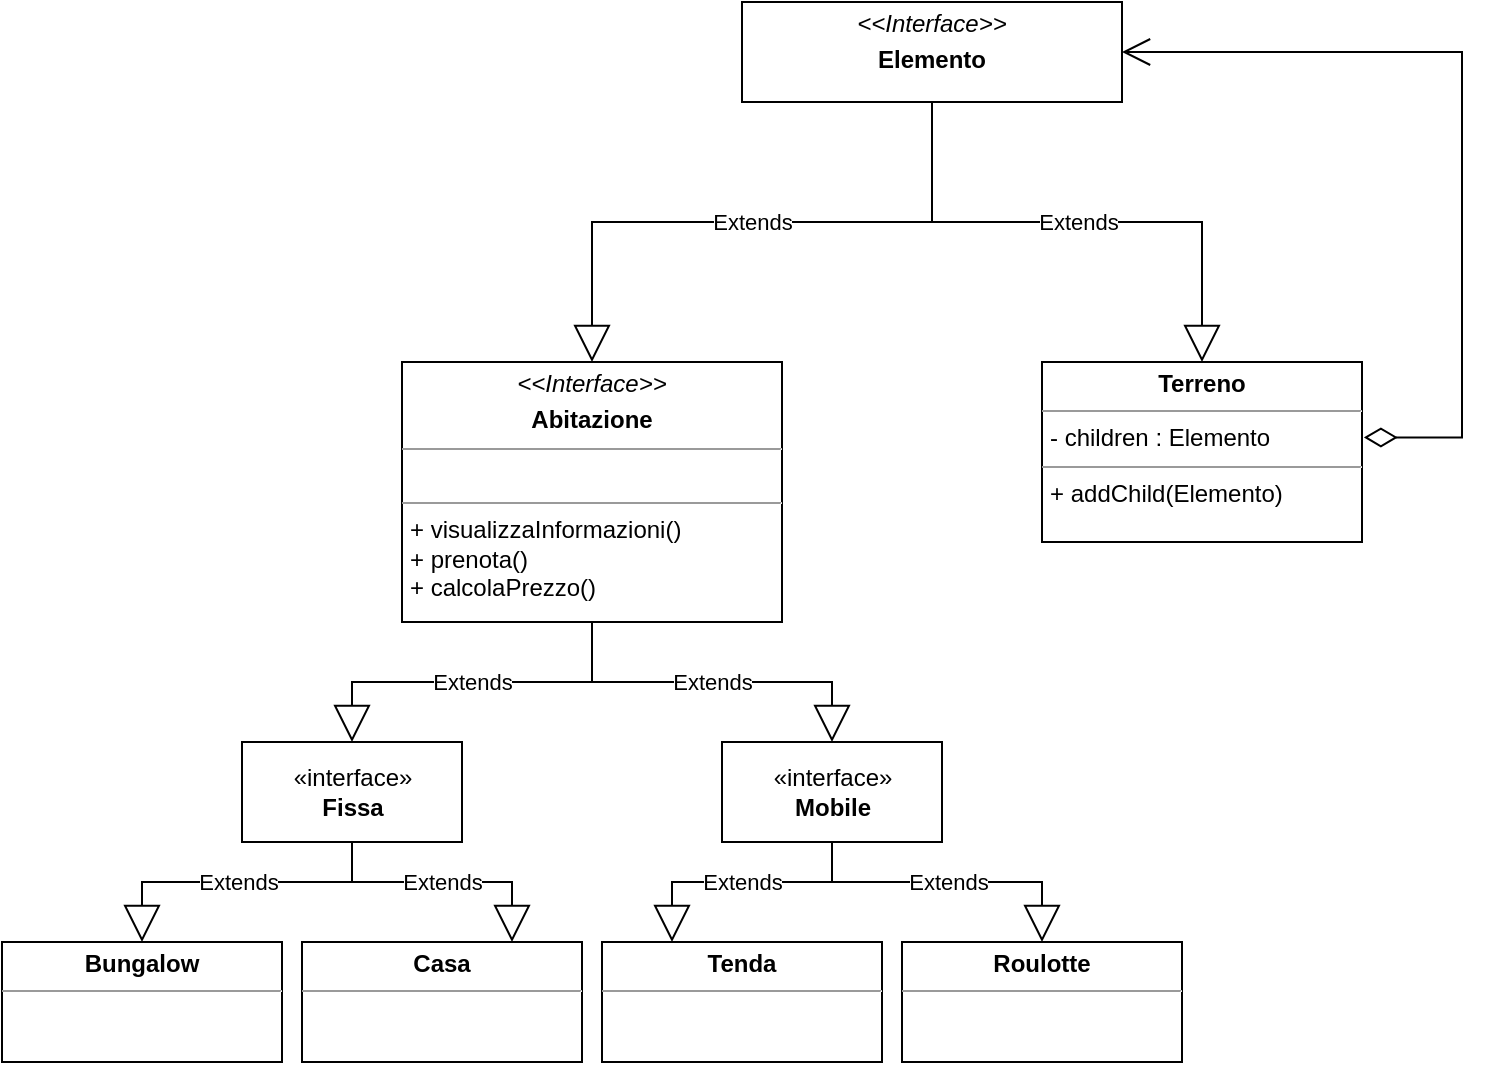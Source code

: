 <mxfile version="20.8.3" type="device"><diagram id="NcUBOvsC5XP6fZwKayEn" name="Page-1"><mxGraphModel dx="1305" dy="730" grid="1" gridSize="10" guides="1" tooltips="1" connect="1" arrows="1" fold="1" page="1" pageScale="1" pageWidth="4681" pageHeight="3300" math="0" shadow="0"><root><mxCell id="0"/><mxCell id="1" parent="0"/><mxCell id="sTAsvp3pAyC-jVc5APGx-2" value="&lt;p style=&quot;margin:0px;margin-top:4px;text-align:center;&quot;&gt;&lt;i&gt;&amp;lt;&amp;lt;Interface&amp;gt;&amp;gt;&lt;/i&gt;&lt;b&gt;&lt;br&gt;&lt;/b&gt;&lt;/p&gt;&lt;p style=&quot;margin:0px;margin-top:4px;text-align:center;&quot;&gt;&lt;b&gt;Abitazione&lt;/b&gt;&lt;br&gt;&lt;/p&gt;&lt;hr size=&quot;1&quot;&gt;&lt;br&gt;&lt;hr size=&quot;1&quot;&gt;&lt;p style=&quot;margin:0px;margin-left:4px;&quot;&gt;+ visualizzaInformazioni()&lt;/p&gt;&lt;p style=&quot;margin:0px;margin-left:4px;&quot;&gt;+ prenota()&lt;/p&gt;&lt;p style=&quot;margin:0px;margin-left:4px;&quot;&gt;+ calcolaPrezzo()&lt;br&gt;&lt;/p&gt;" style="verticalAlign=top;align=left;overflow=fill;fontSize=12;fontFamily=Helvetica;html=1;" vertex="1" parent="1"><mxGeometry x="650" y="200" width="190" height="130" as="geometry"/></mxCell><mxCell id="sTAsvp3pAyC-jVc5APGx-4" value="&lt;p style=&quot;margin:0px;margin-top:4px;text-align:center;&quot;&gt;&lt;i&gt;&amp;lt;&amp;lt;Interface&amp;gt;&amp;gt;&lt;/i&gt;&lt;b&gt;&lt;br&gt;&lt;/b&gt;&lt;/p&gt;&lt;p style=&quot;margin:0px;margin-top:4px;text-align:center;&quot;&gt;&lt;b&gt;Elemento&lt;/b&gt;&lt;br&gt;&lt;/p&gt;" style="verticalAlign=top;align=left;overflow=fill;fontSize=12;fontFamily=Helvetica;html=1;" vertex="1" parent="1"><mxGeometry x="820" y="20" width="190" height="50" as="geometry"/></mxCell><mxCell id="sTAsvp3pAyC-jVc5APGx-8" value="&lt;div&gt;«interface»&lt;b&gt;&lt;br&gt;&lt;/b&gt;&lt;/div&gt;&lt;div&gt;&lt;b&gt;Fissa&lt;/b&gt;&lt;/div&gt;" style="html=1;" vertex="1" parent="1"><mxGeometry x="570" y="390" width="110" height="50" as="geometry"/></mxCell><mxCell id="sTAsvp3pAyC-jVc5APGx-9" value="&lt;div&gt;«interface»&lt;b&gt;&lt;br&gt;&lt;/b&gt;&lt;/div&gt;&lt;div&gt;&lt;b&gt;Mobile&lt;/b&gt;&lt;/div&gt;" style="html=1;" vertex="1" parent="1"><mxGeometry x="810" y="390" width="110" height="50" as="geometry"/></mxCell><mxCell id="sTAsvp3pAyC-jVc5APGx-10" value="Extends" style="endArrow=block;endSize=16;endFill=0;html=1;rounded=0;exitX=0.5;exitY=1;exitDx=0;exitDy=0;entryX=0.5;entryY=0;entryDx=0;entryDy=0;" edge="1" parent="1" source="sTAsvp3pAyC-jVc5APGx-2" target="sTAsvp3pAyC-jVc5APGx-8"><mxGeometry width="160" relative="1" as="geometry"><mxPoint x="750" y="340" as="sourcePoint"/><mxPoint x="560" y="400" as="targetPoint"/><Array as="points"><mxPoint x="745" y="360"/><mxPoint x="625" y="360"/></Array></mxGeometry></mxCell><mxCell id="sTAsvp3pAyC-jVc5APGx-11" value="Extends" style="endArrow=block;endSize=16;endFill=0;html=1;rounded=0;exitX=0.5;exitY=1;exitDx=0;exitDy=0;entryX=0.5;entryY=0;entryDx=0;entryDy=0;" edge="1" parent="1" source="sTAsvp3pAyC-jVc5APGx-2" target="sTAsvp3pAyC-jVc5APGx-9"><mxGeometry width="160" relative="1" as="geometry"><mxPoint x="740" y="340" as="sourcePoint"/><mxPoint x="930.0" y="400" as="targetPoint"/><Array as="points"><mxPoint x="745" y="360"/><mxPoint x="865" y="360"/></Array></mxGeometry></mxCell><mxCell id="sTAsvp3pAyC-jVc5APGx-16" value="Extends" style="endArrow=block;endSize=16;endFill=0;html=1;rounded=0;exitX=0.5;exitY=1;exitDx=0;exitDy=0;entryX=0.5;entryY=0;entryDx=0;entryDy=0;" edge="1" parent="1" source="sTAsvp3pAyC-jVc5APGx-8" target="sTAsvp3pAyC-jVc5APGx-37"><mxGeometry width="160" relative="1" as="geometry"><mxPoint x="630" y="430" as="sourcePoint"/><mxPoint x="537.5" y="490" as="targetPoint"/><Array as="points"><mxPoint x="625" y="460"/><mxPoint x="520" y="460"/></Array></mxGeometry></mxCell><mxCell id="sTAsvp3pAyC-jVc5APGx-17" value="Extends" style="endArrow=block;endSize=16;endFill=0;html=1;rounded=0;exitX=0.5;exitY=1;exitDx=0;exitDy=0;entryX=0.75;entryY=0;entryDx=0;entryDy=0;" edge="1" parent="1" source="sTAsvp3pAyC-jVc5APGx-8" target="sTAsvp3pAyC-jVc5APGx-39"><mxGeometry width="160" relative="1" as="geometry"><mxPoint x="630" y="430" as="sourcePoint"/><mxPoint x="712.5" y="490" as="targetPoint"/><Array as="points"><mxPoint x="625" y="460"/><mxPoint x="705" y="460"/></Array></mxGeometry></mxCell><mxCell id="sTAsvp3pAyC-jVc5APGx-18" value="Extends" style="endArrow=block;endSize=16;endFill=0;html=1;rounded=0;exitX=0.5;exitY=1;exitDx=0;exitDy=0;entryX=0.25;entryY=0;entryDx=0;entryDy=0;" edge="1" parent="1" source="sTAsvp3pAyC-jVc5APGx-9" target="sTAsvp3pAyC-jVc5APGx-40"><mxGeometry width="160" relative="1" as="geometry"><mxPoint x="870" y="430" as="sourcePoint"/><mxPoint x="777.5" y="490" as="targetPoint"/><Array as="points"><mxPoint x="865" y="460"/><mxPoint x="785" y="460"/></Array></mxGeometry></mxCell><mxCell id="sTAsvp3pAyC-jVc5APGx-19" value="Extends" style="endArrow=block;endSize=16;endFill=0;html=1;rounded=0;exitX=0.5;exitY=1;exitDx=0;exitDy=0;entryX=0.5;entryY=0;entryDx=0;entryDy=0;" edge="1" parent="1" source="sTAsvp3pAyC-jVc5APGx-9" target="sTAsvp3pAyC-jVc5APGx-41"><mxGeometry width="160" relative="1" as="geometry"><mxPoint x="870" y="430" as="sourcePoint"/><mxPoint x="952.5" y="490" as="targetPoint"/><Array as="points"><mxPoint x="865" y="460"/><mxPoint x="970" y="460"/></Array></mxGeometry></mxCell><mxCell id="sTAsvp3pAyC-jVc5APGx-29" value="Extends" style="endArrow=block;endSize=16;endFill=0;html=1;rounded=0;exitX=0.5;exitY=1;exitDx=0;exitDy=0;entryX=0.5;entryY=0;entryDx=0;entryDy=0;" edge="1" parent="1" source="sTAsvp3pAyC-jVc5APGx-4" target="sTAsvp3pAyC-jVc5APGx-2"><mxGeometry width="160" relative="1" as="geometry"><mxPoint x="900" y="100" as="sourcePoint"/><mxPoint x="780" y="160" as="targetPoint"/><Array as="points"><mxPoint x="915" y="130"/><mxPoint x="745" y="130"/></Array></mxGeometry></mxCell><mxCell id="sTAsvp3pAyC-jVc5APGx-30" value="Extends" style="endArrow=block;endSize=16;endFill=0;html=1;rounded=0;exitX=0.5;exitY=1;exitDx=0;exitDy=0;entryX=0.5;entryY=0;entryDx=0;entryDy=0;" edge="1" parent="1" source="sTAsvp3pAyC-jVc5APGx-4" target="sTAsvp3pAyC-jVc5APGx-35"><mxGeometry width="160" relative="1" as="geometry"><mxPoint x="900" y="100" as="sourcePoint"/><mxPoint x="1060" y="210" as="targetPoint"/><Array as="points"><mxPoint x="915" y="130"/><mxPoint x="1050" y="130"/></Array></mxGeometry></mxCell><mxCell id="sTAsvp3pAyC-jVc5APGx-35" value="&lt;p style=&quot;margin:0px;margin-top:4px;text-align:center;&quot;&gt;&lt;b&gt;Terreno&lt;/b&gt;&lt;/p&gt;&lt;hr size=&quot;1&quot;&gt;&lt;p style=&quot;margin:0px;margin-left:4px;&quot;&gt;- children : Elemento&lt;br&gt;&lt;/p&gt;&lt;hr size=&quot;1&quot;&gt;&lt;p style=&quot;margin:0px;margin-left:4px;&quot;&gt;+ addChild(Elemento)&lt;br&gt;&lt;/p&gt;" style="verticalAlign=top;align=left;overflow=fill;fontSize=12;fontFamily=Helvetica;html=1;" vertex="1" parent="1"><mxGeometry x="970" y="200" width="160" height="90" as="geometry"/></mxCell><mxCell id="sTAsvp3pAyC-jVc5APGx-36" value="&lt;div&gt;&lt;br&gt;&lt;/div&gt;&lt;div&gt;&lt;br&gt;&lt;/div&gt;" style="endArrow=open;html=1;endSize=12;startArrow=diamondThin;startSize=14;startFill=0;edgeStyle=orthogonalEdgeStyle;align=left;verticalAlign=bottom;rounded=0;exitX=1.006;exitY=0.419;exitDx=0;exitDy=0;exitPerimeter=0;entryX=1;entryY=0.5;entryDx=0;entryDy=0;" edge="1" parent="1" source="sTAsvp3pAyC-jVc5APGx-35" target="sTAsvp3pAyC-jVc5APGx-4"><mxGeometry x="-1" y="3" relative="1" as="geometry"><mxPoint x="940" y="250" as="sourcePoint"/><mxPoint x="1100" y="250" as="targetPoint"/><Array as="points"><mxPoint x="1180" y="238"/><mxPoint x="1180" y="45"/></Array></mxGeometry></mxCell><mxCell id="sTAsvp3pAyC-jVc5APGx-37" value="&lt;p style=&quot;margin:0px;margin-top:4px;text-align:center;&quot;&gt;&lt;b&gt;Bungalow&lt;/b&gt;&lt;/p&gt;&lt;hr size=&quot;1&quot;&gt;&lt;div style=&quot;height:2px;&quot;&gt;&lt;/div&gt;" style="verticalAlign=top;align=left;overflow=fill;fontSize=12;fontFamily=Helvetica;html=1;" vertex="1" parent="1"><mxGeometry x="450" y="490" width="140" height="60" as="geometry"/></mxCell><mxCell id="sTAsvp3pAyC-jVc5APGx-39" value="&lt;p style=&quot;margin:0px;margin-top:4px;text-align:center;&quot;&gt;&lt;b&gt;Casa&lt;/b&gt;&lt;br&gt;&lt;/p&gt;&lt;hr size=&quot;1&quot;&gt;&lt;div style=&quot;height:2px;&quot;&gt;&lt;/div&gt;" style="verticalAlign=top;align=left;overflow=fill;fontSize=12;fontFamily=Helvetica;html=1;" vertex="1" parent="1"><mxGeometry x="600" y="490" width="140" height="60" as="geometry"/></mxCell><mxCell id="sTAsvp3pAyC-jVc5APGx-40" value="&lt;p style=&quot;margin:0px;margin-top:4px;text-align:center;&quot;&gt;&lt;b&gt;Tenda&lt;/b&gt;&lt;br&gt;&lt;/p&gt;&lt;hr size=&quot;1&quot;&gt;&lt;div style=&quot;height:2px;&quot;&gt;&lt;/div&gt;" style="verticalAlign=top;align=left;overflow=fill;fontSize=12;fontFamily=Helvetica;html=1;" vertex="1" parent="1"><mxGeometry x="750" y="490" width="140" height="60" as="geometry"/></mxCell><mxCell id="sTAsvp3pAyC-jVc5APGx-41" value="&lt;p style=&quot;margin:0px;margin-top:4px;text-align:center;&quot;&gt;&lt;b&gt;Roulotte&lt;/b&gt;&lt;br&gt;&lt;/p&gt;&lt;hr size=&quot;1&quot;&gt;&lt;div style=&quot;height:2px;&quot;&gt;&lt;/div&gt;" style="verticalAlign=top;align=left;overflow=fill;fontSize=12;fontFamily=Helvetica;html=1;" vertex="1" parent="1"><mxGeometry x="900" y="490" width="140" height="60" as="geometry"/></mxCell></root></mxGraphModel></diagram></mxfile>